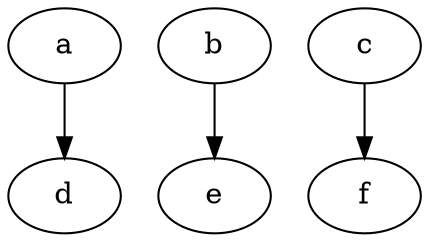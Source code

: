 digraph example {
	a 	[Weight = 2];
	b 	[Weight = 3];
    c 	[Weight = 3];
    d 	[Weight = 3];
    e 	[Weight = 7];
    f 	[Weight = 3];
    a -> d 	[Weight = 2];
    b -> e 	[Weight = 5];
    c -> f 	[Weight = 12];
}